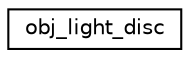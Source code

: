 digraph "Graphical Class Hierarchy"
{
  edge [fontname="Helvetica",fontsize="10",labelfontname="Helvetica",labelfontsize="10"];
  node [fontname="Helvetica",fontsize="10",shape=record];
  rankdir="LR";
  Node1 [label="obj_light_disc",height=0.2,width=0.4,color="black", fillcolor="white", style="filled",URL="$structobj__light__disc.html"];
}

